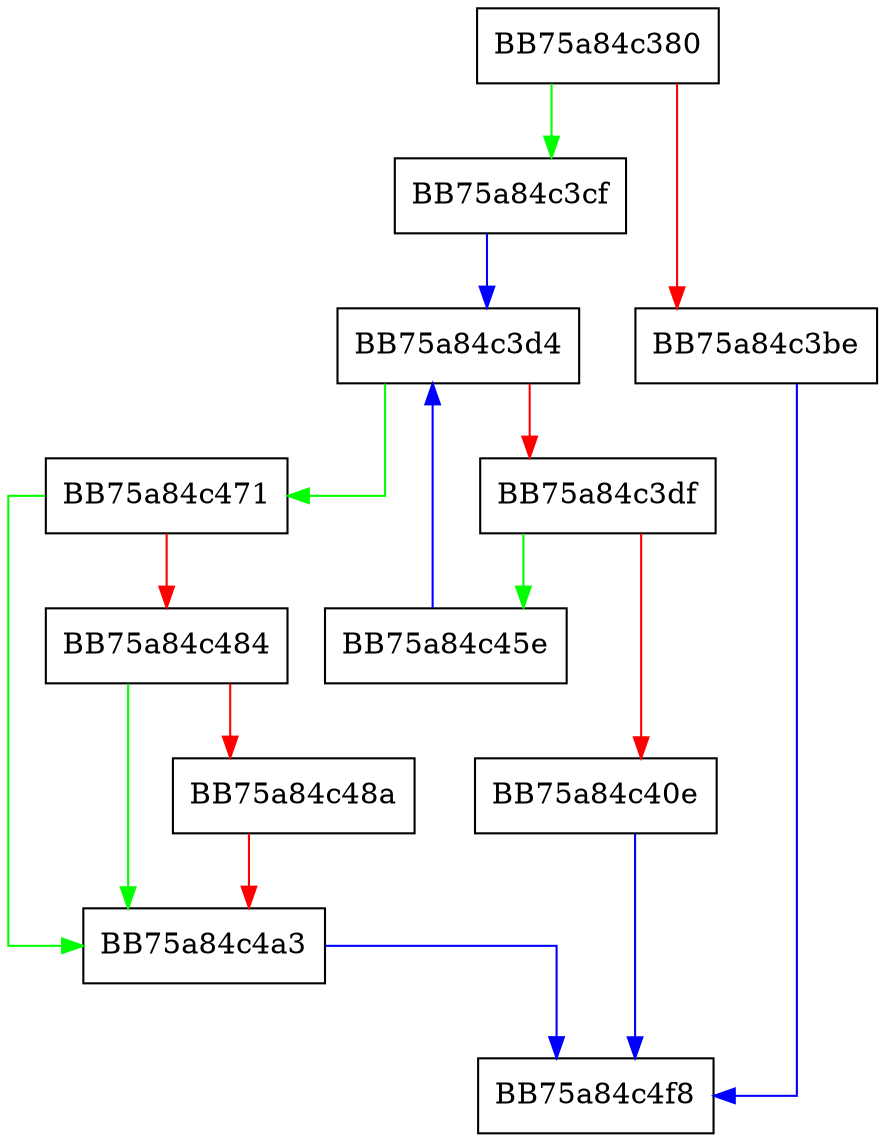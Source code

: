 digraph GetNotificationInfo {
  node [shape="box"];
  graph [splines=ortho];
  BB75a84c380 -> BB75a84c3cf [color="green"];
  BB75a84c380 -> BB75a84c3be [color="red"];
  BB75a84c3be -> BB75a84c4f8 [color="blue"];
  BB75a84c3cf -> BB75a84c3d4 [color="blue"];
  BB75a84c3d4 -> BB75a84c471 [color="green"];
  BB75a84c3d4 -> BB75a84c3df [color="red"];
  BB75a84c3df -> BB75a84c45e [color="green"];
  BB75a84c3df -> BB75a84c40e [color="red"];
  BB75a84c40e -> BB75a84c4f8 [color="blue"];
  BB75a84c45e -> BB75a84c3d4 [color="blue"];
  BB75a84c471 -> BB75a84c4a3 [color="green"];
  BB75a84c471 -> BB75a84c484 [color="red"];
  BB75a84c484 -> BB75a84c4a3 [color="green"];
  BB75a84c484 -> BB75a84c48a [color="red"];
  BB75a84c48a -> BB75a84c4a3 [color="red"];
  BB75a84c4a3 -> BB75a84c4f8 [color="blue"];
}